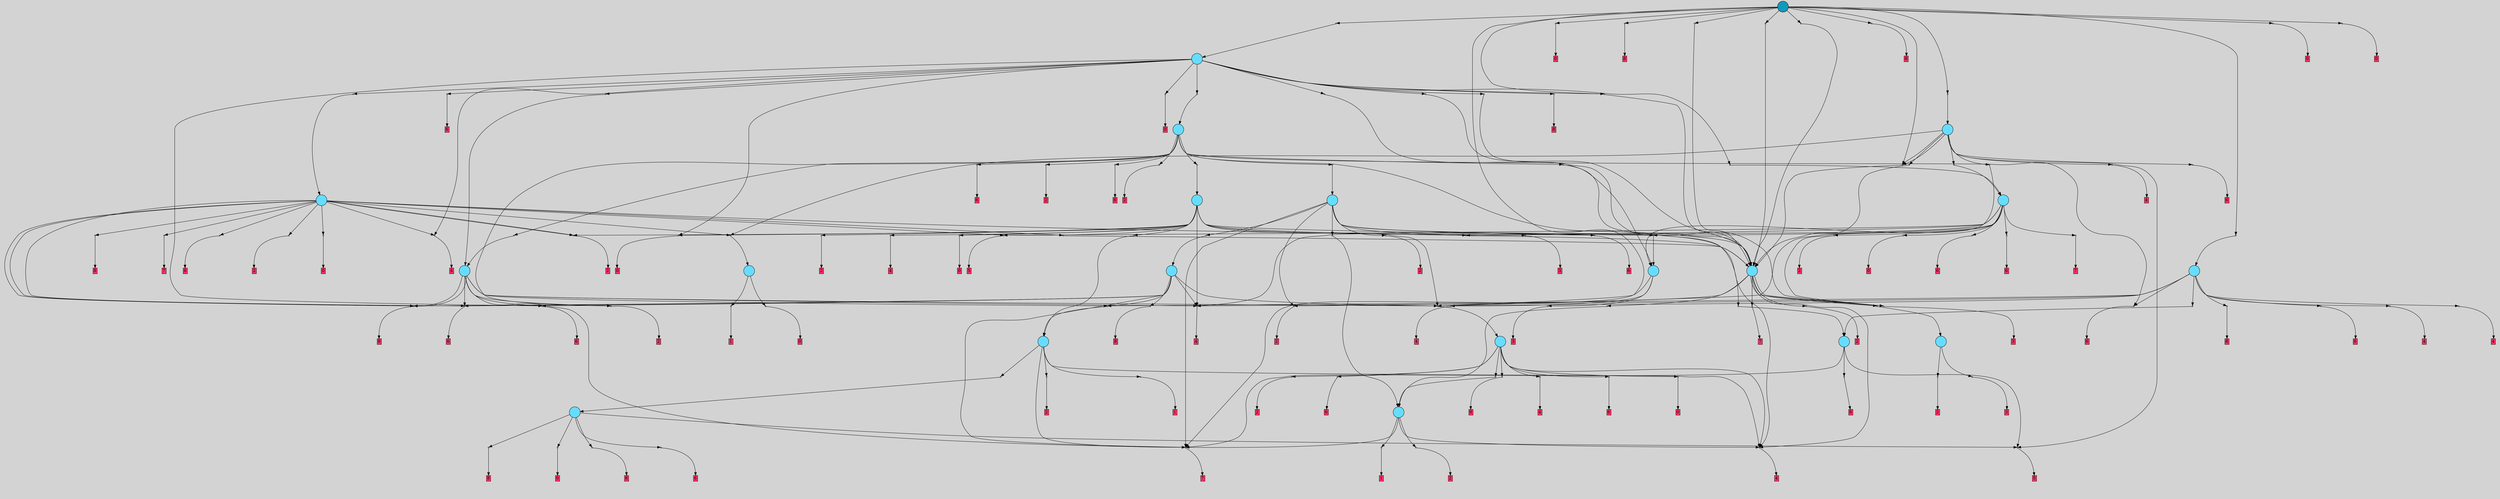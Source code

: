 // File exported with GEGELATI v1.3.1
// On the 2024-04-14 13:32:33
// With the File::TPGGraphDotExporter
digraph{
	graph[pad = "0.212, 0.055" bgcolor = lightgray]
	node[shape=circle style = filled label = ""]
		T0 [fillcolor="#66ddff"]
		T2 [fillcolor="#66ddff"]
		T3 [fillcolor="#66ddff"]
		T7 [fillcolor="#66ddff"]
		T42 [fillcolor="#66ddff"]
		T123 [fillcolor="#66ddff"]
		T159 [fillcolor="#66ddff"]
		T251 [fillcolor="#66ddff"]
		T279 [fillcolor="#66ddff"]
		T286 [fillcolor="#66ddff"]
		T303 [fillcolor="#66ddff"]
		T328 [fillcolor="#66ddff"]
		T338 [fillcolor="#66ddff"]
		T443 [fillcolor="#66ddff"]
		T490 [fillcolor="#66ddff"]
		T547 [fillcolor="#66ddff"]
		T612 [fillcolor="#66ddff"]
		T661 [fillcolor="#66ddff"]
		T756 [fillcolor="#66ddff"]
		T922 [fillcolor="#1199bb"]
		P27395 [fillcolor="#cccccc" shape=point] //
		I27395 [shape=box style=invis label="5|1&3|4#0|1#0|6#1|6&#92;n4|0&4|0#3|3#4|3#4|1&#92;n2|0&3|1#2|7#0|6#0|6&#92;n0|0&0|6#3|5#1|6#0|1&#92;n1|5&1|1#3|5#3|0#4|6&#92;n1|3&3|0#0|4#3|3#4|7&#92;n6|0&1|4#2|4#0|1#2|0&#92;n3|3&3|4#4|1#1|0#2|1&#92;n0|7&4|4#3|6#3|3#2|3&#92;n"]
		P27395 -> I27395[style=invis]
		A16790 [fillcolor="#ff3366" shape=box margin=0.03 width=0 height=0 label="0"]
		T0 -> P27395 -> A16790
		P27396 [fillcolor="#cccccc" shape=point] //
		I27396 [shape=box style=invis label="1|5&0|0#3|7#4|0#1|7&#92;n2|4&3|6#4|0#1|5#2|0&#92;n0|0&3|0#4|0#3|5#4|7&#92;n"]
		P27396 -> I27396[style=invis]
		A16791 [fillcolor="#ff3366" shape=box margin=0.03 width=0 height=0 label="1"]
		T0 -> P27396 -> A16791
		P27397 [fillcolor="#cccccc" shape=point] //
		I27397 [shape=box style=invis label="1|0&2|2#3|3#2|4#0|5&#92;n4|6&1|5#3|6#4|7#2|5&#92;n"]
		P27397 -> I27397[style=invis]
		A16792 [fillcolor="#ff3366" shape=box margin=0.03 width=0 height=0 label="2"]
		T2 -> P27397 -> A16792
		P27398 [fillcolor="#cccccc" shape=point] //
		I27398 [shape=box style=invis label="2|0&1|4#4|6#2|6#0|7&#92;n7|4&0|5#2|3#3|4#0|0&#92;n6|2&0|5#4|0#2|5#0|3&#92;n"]
		P27398 -> I27398[style=invis]
		A16793 [fillcolor="#ff3366" shape=box margin=0.03 width=0 height=0 label="3"]
		T2 -> P27398 -> A16793
		P27399 [fillcolor="#cccccc" shape=point] //
		I27399 [shape=box style=invis label="1|5&3|3#1|4#3|1#2|4&#92;n3|4&4|2#2|5#4|7#0|2&#92;n6|7&3|3#1|3#0|6#1|7&#92;n0|0&4|5#2|7#1|1#2|1&#92;n4|2&1|6#3|1#4|6#4|1&#92;n2|6&1|3#4|0#1|6#1|4&#92;n5|6&4|3#0|2#1|2#3|4&#92;n7|2&3|2#2|1#0|7#4|5&#92;n4|1&4|3#0|7#1|1#2|4&#92;n0|4&3|6#0|7#0|4#0|5&#92;n"]
		P27399 -> I27399[style=invis]
		A16794 [fillcolor="#ff3366" shape=box margin=0.03 width=0 height=0 label="3"]
		T3 -> P27399 -> A16794
		P27400 [fillcolor="#cccccc" shape=point] //
		I27400 [shape=box style=invis label="2|6&0|2#4|4#1|4#4|4&#92;n7|6&4|0#1|7#3|2#2|0&#92;n2|2&1|4#4|4#0|4#2|3&#92;n4|0&4|5#4|3#4|3#2|2&#92;n"]
		P27400 -> I27400[style=invis]
		A16795 [fillcolor="#ff3366" shape=box margin=0.03 width=0 height=0 label="4"]
		T3 -> P27400 -> A16795
		P27401 [fillcolor="#cccccc" shape=point] //
		I27401 [shape=box style=invis label="3|5&2|3#1|0#3|7#2|6&#92;n"]
		P27401 -> I27401[style=invis]
		A16796 [fillcolor="#ff3366" shape=box margin=0.03 width=0 height=0 label="7"]
		T7 -> P27401 -> A16796
		P27402 [fillcolor="#cccccc" shape=point] //
		I27402 [shape=box style=invis label="5|7&0|3#1|6#0|2#3|0&#92;n"]
		P27402 -> I27402[style=invis]
		A16797 [fillcolor="#ff3366" shape=box margin=0.03 width=0 height=0 label="8"]
		T7 -> P27402 -> A16797
		T3 -> P27401
		P27403 [fillcolor="#cccccc" shape=point] //
		I27403 [shape=box style=invis label="0|2&0|5#3|2#3|4#1|7&#92;n2|7&2|2#1|2#2|4#2|7&#92;n2|2&0|0#4|3#3|3#4|6&#92;n2|3&1|4#1|4#2|0#2|0&#92;n5|4&3|7#1|4#3|3#4|1&#92;n7|5&4|2#2|6#3|6#2|2&#92;n"]
		P27403 -> I27403[style=invis]
		A16798 [fillcolor="#ff3366" shape=box margin=0.03 width=0 height=0 label="5"]
		T7 -> P27403 -> A16798
		P27404 [fillcolor="#cccccc" shape=point] //
		I27404 [shape=box style=invis label="3|5&0|5#0|4#1|2#1|6&#92;n2|4&3|5#4|2#3|2#3|6&#92;n7|1&4|2#1|1#4|3#4|4&#92;n0|7&2|5#3|7#4|3#3|6&#92;n1|7&2|4#0|7#1|2#3|3&#92;n6|4&0|3#0|6#2|7#1|6&#92;n"]
		P27404 -> I27404[style=invis]
		A16799 [fillcolor="#ff3366" shape=box margin=0.03 width=0 height=0 label="8"]
		T42 -> P27404 -> A16799
		P27405 [fillcolor="#cccccc" shape=point] //
		I27405 [shape=box style=invis label="3|2&3|4#2|2#3|4#4|7&#92;n2|2&2|6#4|7#0|3#2|7&#92;n1|6&1|1#2|1#4|7#1|4&#92;n7|5&0|3#0|4#3|4#0|2&#92;n0|3&4|0#3|3#1|6#2|0&#92;n2|5&2|0#2|7#3|1#0|7&#92;n5|0&2|3#0|2#3|7#1|3&#92;n7|5&1|2#0|0#2|3#0|0&#92;n"]
		P27405 -> I27405[style=invis]
		A16800 [fillcolor="#ff3366" shape=box margin=0.03 width=0 height=0 label="0"]
		T42 -> P27405 -> A16800
		P27406 [fillcolor="#cccccc" shape=point] //
		I27406 [shape=box style=invis label="5|4&1|6#2|3#0|1#1|1&#92;n0|7&2|5#3|7#4|3#3|6&#92;n1|7&2|4#2|7#1|2#3|3&#92;n3|5&0|5#0|2#1|2#1|6&#92;n3|0&3|5#1|4#0|3#0|4&#92;n7|1&4|2#1|1#4|3#4|4&#92;n"]
		P27406 -> I27406[style=invis]
		A16801 [fillcolor="#ff3366" shape=box margin=0.03 width=0 height=0 label="8"]
		T42 -> P27406 -> A16801
		T42 -> P27403
		P27407 [fillcolor="#cccccc" shape=point] //
		I27407 [shape=box style=invis label="3|3&4|4#1|5#0|7#1|2&#92;n6|7&4|5#1|1#0|5#0|5&#92;n7|2&2|3#4|2#4|6#3|6&#92;n5|7&0|6#0|0#4|6#1|6&#92;n0|2&4|4#0|0#4|4#4|7&#92;n6|7&0|1#0|7#2|1#4|0&#92;n"]
		P27407 -> I27407[style=invis]
		A16802 [fillcolor="#ff3366" shape=box margin=0.03 width=0 height=0 label="6"]
		T42 -> P27407 -> A16802
		P27408 [fillcolor="#cccccc" shape=point] //
		I27408 [shape=box style=invis label="0|0&3|0#0|0#3|5#4|7&#92;n2|0&3|4#2|5#0|0#4|7&#92;n7|3&2|7#1|4#4|2#0|2&#92;n"]
		P27408 -> I27408[style=invis]
		A16803 [fillcolor="#ff3366" shape=box margin=0.03 width=0 height=0 label="1"]
		T123 -> P27408 -> A16803
		P27409 [fillcolor="#cccccc" shape=point] //
		I27409 [shape=box style=invis label="3|4&1|4#2|2#3|4#4|7&#92;n7|5&0|4#0|0#3|4#0|2&#92;n1|6&1|1#2|1#4|7#1|4&#92;n5|0&2|1#2|3#0|0#2|7&#92;n7|5&1|0#0|0#2|3#0|0&#92;n2|5&2|0#2|7#3|1#3|7&#92;n0|3&4|0#3|3#1|6#2|0&#92;n4|5&4|2#2|1#0|1#0|0&#92;n2|2&3|6#4|7#0|3#2|7&#92;n"]
		P27409 -> I27409[style=invis]
		T123 -> P27409 -> T42
		P27410 [fillcolor="#cccccc" shape=point] //
		I27410 [shape=box style=invis label="1|2&4|2#0|1#1|5#2|0&#92;n2|0&2|4#3|3#0|4#3|3&#92;n"]
		P27410 -> I27410[style=invis]
		A16804 [fillcolor="#ff3366" shape=box margin=0.03 width=0 height=0 label="4"]
		T123 -> P27410 -> A16804
		T123 -> P27401
		P27411 [fillcolor="#cccccc" shape=point] //
		I27411 [shape=box style=invis label="5|6&0|4#3|6#0|2#2|5&#92;n1|7&0|0#0|5#1|5#0|7&#92;n1|6&2|4#1|7#0|4#3|3&#92;n2|7&1|5#1|7#1|2#1|7&#92;n4|5&3|3#0|2#4|3#1|0&#92;n1|2&1|3#1|6#0|2#2|1&#92;n0|0&1|5#2|2#2|2#2|6&#92;n4|1&2|4#4|6#3|4#4|3&#92;n"]
		P27411 -> I27411[style=invis]
		A16805 [fillcolor="#ff3366" shape=box margin=0.03 width=0 height=0 label="2"]
		T123 -> P27411 -> A16805
		P27412 [fillcolor="#cccccc" shape=point] //
		I27412 [shape=box style=invis label="0|0&3|0#0|0#3|5#4|7&#92;n2|0&3|4#2|7#0|0#4|7&#92;n7|3&2|7#1|4#4|2#0|2&#92;n3|1&2|2#1|4#0|4#3|2&#92;n"]
		P27412 -> I27412[style=invis]
		A16806 [fillcolor="#ff3366" shape=box margin=0.03 width=0 height=0 label="1"]
		T159 -> P27412 -> A16806
		T159 -> P27410
		P27413 [fillcolor="#cccccc" shape=point] //
		I27413 [shape=box style=invis label="5|6&0|4#3|6#0|2#2|5&#92;n1|6&2|4#1|7#0|4#3|3&#92;n1|7&0|0#0|5#1|5#0|7&#92;n1|5&2|3#3|5#1|3#4|2&#92;n0|0&1|5#2|2#2|0#2|6&#92;n4|5&3|3#0|2#4|3#1|0&#92;n1|2&1|3#1|6#0|2#2|1&#92;n2|7&1|5#1|7#1|2#1|7&#92;n"]
		P27413 -> I27413[style=invis]
		A16807 [fillcolor="#ff3366" shape=box margin=0.03 width=0 height=0 label="2"]
		T159 -> P27413 -> A16807
		T159 -> P27401
		P27414 [fillcolor="#cccccc" shape=point] //
		I27414 [shape=box style=invis label="3|2&3|4#2|2#3|4#4|7&#92;n2|2&2|6#0|7#0|3#2|7&#92;n6|4&2|1#2|1#2|4#4|6&#92;n1|6&1|1#2|1#4|7#1|4&#92;n7|5&0|3#0|4#3|4#0|2&#92;n0|3&4|0#3|3#1|6#2|0&#92;n2|5&2|0#2|7#3|1#0|7&#92;n5|0&2|3#0|2#3|7#1|3&#92;n7|5&1|2#0|0#2|3#0|0&#92;n"]
		P27414 -> I27414[style=invis]
		A16808 [fillcolor="#ff3366" shape=box margin=0.03 width=0 height=0 label="0"]
		T251 -> P27414 -> A16808
		P27415 [fillcolor="#cccccc" shape=point] //
		I27415 [shape=box style=invis label="6|0&2|2#1|1#2|2#2|2&#92;n0|7&3|1#1|5#1|0#2|3&#92;n0|2&0|0#4|3#3|3#4|6&#92;n5|4&3|7#3|4#3|2#4|1&#92;n7|5&4|2#2|5#3|6#3|6&#92;n0|2&0|5#3|2#3|1#1|7&#92;n4|3&4|4#3|1#1|7#4|5&#92;n2|3&1|4#1|4#2|0#2|0&#92;n7|2&1|4#1|7#4|7#2|5&#92;n7|7&1|6#4|1#0|3#4|5&#92;n"]
		P27415 -> I27415[style=invis]
		T251 -> P27415 -> T159
		P27416 [fillcolor="#cccccc" shape=point] //
		I27416 [shape=box style=invis label="2|7&1|5#1|7#1|2#1|7&#92;n0|0&1|6#2|2#0|2#2|6&#92;n6|1&4|0#2|4#2|2#4|6&#92;n1|7&0|0#0|5#1|5#0|7&#92;n4|1&2|4#4|6#3|4#4|3&#92;n1|2&1|3#1|6#0|2#2|1&#92;n5|6&0|4#3|6#0|4#2|5&#92;n4|5&3|7#0|2#4|3#1|0&#92;n"]
		P27416 -> I27416[style=invis]
		A16809 [fillcolor="#ff3366" shape=box margin=0.03 width=0 height=0 label="2"]
		T251 -> P27416 -> A16809
		T251 -> P27410
		P27417 [fillcolor="#cccccc" shape=point] //
		I27417 [shape=box style=invis label="5|0&4|3#2|6#0|2#4|6&#92;n6|7&4|1#1|1#0|5#0|5&#92;n1|3&4|4#1|5#0|7#1|2&#92;n6|7&0|1#0|7#2|1#4|0&#92;n5|7&0|6#4|0#4|6#1|6&#92;n5|7&3|3#3|7#0|1#4|0&#92;n0|7&2|4#3|0#0|1#2|5&#92;n"]
		P27417 -> I27417[style=invis]
		A16810 [fillcolor="#ff3366" shape=box margin=0.03 width=0 height=0 label="6"]
		T251 -> P27417 -> A16810
		P27418 [fillcolor="#cccccc" shape=point] //
		I27418 [shape=box style=invis label="0|4&3|2#3|6#4|6#0|7&#92;n7|5&3|6#4|3#2|5#2|7&#92;n4|6&3|5#2|7#2|1#2|3&#92;n2|5&3|7#1|7#1|4#2|6&#92;n6|0&3|2#4|5#1|4#3|0&#92;n"]
		P27418 -> I27418[style=invis]
		A16811 [fillcolor="#ff3366" shape=box margin=0.03 width=0 height=0 label="8"]
		T251 -> P27418 -> A16811
		P27419 [fillcolor="#cccccc" shape=point] //
		I27419 [shape=box style=invis label="2|0&3|5#4|5#0|0#4|3&#92;n6|6&4|2#2|2#3|2#4|0&#92;n2|2&4|2#3|1#1|5#0|7&#92;n1|1&3|7#4|2#2|2#2|4&#92;n0|1&4|0#3|1#1|7#4|0&#92;n4|4&2|0#2|2#3|2#1|0&#92;n"]
		P27419 -> I27419[style=invis]
		A16812 [fillcolor="#ff3366" shape=box margin=0.03 width=0 height=0 label="4"]
		T251 -> P27419 -> A16812
		P27420 [fillcolor="#cccccc" shape=point] //
		I27420 [shape=box style=invis label="0|0&4|6#0|5#1|7#3|5&#92;n0|2&4|4#0|0#4|4#4|7&#92;n2|6&2|7#3|6#2|5#1|3&#92;n7|2&2|3#4|2#4|6#3|6&#92;n6|7&0|1#0|7#2|1#4|0&#92;n3|3&4|4#1|5#0|3#1|2&#92;n"]
		P27420 -> I27420[style=invis]
		A16813 [fillcolor="#ff3366" shape=box margin=0.03 width=0 height=0 label="6"]
		T251 -> P27420 -> A16813
		T279 -> P27410
		P27421 [fillcolor="#cccccc" shape=point] //
		I27421 [shape=box style=invis label="3|0&4|6#4|5#2|7#3|3&#92;n3|4&2|5#4|3#2|5#0|0&#92;n"]
		P27421 -> I27421[style=invis]
		A16814 [fillcolor="#ff3366" shape=box margin=0.03 width=0 height=0 label="7"]
		T279 -> P27421 -> A16814
		P27422 [fillcolor="#cccccc" shape=point] //
		I27422 [shape=box style=invis label="5|6&0|4#3|6#0|2#2|5&#92;n1|6&2|4#1|7#0|4#3|3&#92;n1|7&0|0#0|5#1|5#0|7&#92;n1|5&2|1#3|5#1|3#4|2&#92;n2|7&1|5#1|7#1|2#1|7&#92;n4|5&3|3#0|2#4|3#1|0&#92;n1|2&1|3#1|6#0|2#2|1&#92;n0|0&1|5#2|2#2|0#2|6&#92;n4|1&2|4#4|6#3|4#4|3&#92;n"]
		P27422 -> I27422[style=invis]
		A16815 [fillcolor="#ff3366" shape=box margin=0.03 width=0 height=0 label="2"]
		T279 -> P27422 -> A16815
		P27423 [fillcolor="#cccccc" shape=point] //
		I27423 [shape=box style=invis label="6|0&2|2#1|1#2|2#2|2&#92;n0|7&3|1#1|5#1|0#2|3&#92;n0|2&0|0#4|3#3|3#4|6&#92;n5|4&3|7#3|4#3|2#4|1&#92;n7|5&4|2#2|5#3|6#3|6&#92;n0|2&0|5#3|2#3|1#1|7&#92;n2|3&1|4#1|4#2|0#2|0&#92;n4|3&4|4#3|1#1|7#4|5&#92;n7|2&1|4#1|7#4|7#2|5&#92;n7|7&1|6#4|1#4|3#4|5&#92;n"]
		P27423 -> I27423[style=invis]
		T279 -> P27423 -> T159
		P27424 [fillcolor="#cccccc" shape=point] //
		I27424 [shape=box style=invis label="0|0&4|5#2|7#1|1#2|1&#92;n3|4&4|2#2|5#4|7#0|2&#92;n6|7&3|3#1|3#0|6#1|7&#92;n1|5&3|3#1|4#3|1#2|4&#92;n4|2&1|6#3|1#4|6#4|1&#92;n2|6&1|3#4|0#1|6#1|4&#92;n5|6&4|3#0|2#1|2#3|4&#92;n7|2&3|2#2|1#0|7#4|5&#92;n4|1&4|3#1|7#1|1#2|4&#92;n0|4&3|6#0|7#0|4#0|5&#92;n"]
		P27424 -> I27424[style=invis]
		A16816 [fillcolor="#ff3366" shape=box margin=0.03 width=0 height=0 label="3"]
		T279 -> P27424 -> A16816
		P27425 [fillcolor="#cccccc" shape=point] //
		I27425 [shape=box style=invis label="1|4&3|6#1|2#1|3#2|2&#92;n2|5&4|7#4|1#4|4#3|6&#92;n1|2&1|3#1|6#0|2#3|4&#92;n2|7&1|5#2|7#1|2#1|7&#92;n6|4&3|0#2|6#2|2#4|6&#92;n6|0&1|2#4|0#3|6#0|2&#92;n4|1&2|4#3|6#3|4#4|3&#92;n5|6&0|4#3|6#0|2#2|5&#92;n4|5&3|7#0|2#4|3#1|0&#92;n"]
		P27425 -> I27425[style=invis]
		A16817 [fillcolor="#ff3366" shape=box margin=0.03 width=0 height=0 label="2"]
		T279 -> P27425 -> A16817
		T279 -> P27424
		P27426 [fillcolor="#cccccc" shape=point] //
		I27426 [shape=box style=invis label="1|5&2|6#3|2#2|2#4|5&#92;n0|4&0|2#0|7#2|1#0|3&#92;n1|0&0|0#4|2#2|0#4|1&#92;n0|6&0|7#0|3#2|3#0|6&#92;n"]
		P27426 -> I27426[style=invis]
		T279 -> P27426 -> T2
		P27427 [fillcolor="#cccccc" shape=point] //
		I27427 [shape=box style=invis label="1|1&3|6#3|0#4|1#2|6&#92;n7|2&0|1#1|6#4|6#0|0&#92;n4|0&3|2#4|6#4|2#0|7&#92;n7|3&2|3#4|5#4|2#2|6&#92;n6|7&1|5#1|4#3|4#0|3&#92;n2|1&0|1#0|0#2|4#4|0&#92;n2|6&2|4#4|0#1|3#0|1&#92;n"]
		P27427 -> I27427[style=invis]
		A16818 [fillcolor="#ff3366" shape=box margin=0.03 width=0 height=0 label="6"]
		T286 -> P27427 -> A16818
		P27428 [fillcolor="#cccccc" shape=point] //
		I27428 [shape=box style=invis label="3|0&3|5#4|1#4|0#0|2&#92;n0|2&0|1#4|4#1|6#2|0&#92;n"]
		P27428 -> I27428[style=invis]
		A16819 [fillcolor="#ff3366" shape=box margin=0.03 width=0 height=0 label="8"]
		T286 -> P27428 -> A16819
		T286 -> P27401
		P27429 [fillcolor="#cccccc" shape=point] //
		I27429 [shape=box style=invis label="7|6&2|0#1|7#3|2#2|0&#92;n2|1&1|5#2|1#1|1#0|4&#92;n0|0&3|6#0|0#3|6#3|1&#92;n7|7&1|1#1|3#1|5#3|0&#92;n6|2&3|1#4|4#4|1#3|4&#92;n2|2&3|0#1|6#0|0#2|0&#92;n7|7&0|4#1|4#0|2#4|2&#92;n"]
		P27429 -> I27429[style=invis]
		A16820 [fillcolor="#ff3366" shape=box margin=0.03 width=0 height=0 label="4"]
		T286 -> P27429 -> A16820
		P27430 [fillcolor="#cccccc" shape=point] //
		I27430 [shape=box style=invis label="5|6&0|1#3|4#0|2#0|7&#92;n2|4&2|2#3|6#4|3#0|1&#92;n7|3&3|7#0|3#1|7#4|0&#92;n5|1&3|7#1|7#1|2#2|6&#92;n2|0&4|6#4|3#1|5#4|7&#92;n5|5&2|4#4|1#1|2#2|1&#92;n2|5&3|0#0|3#2|4#0|6&#92;n1|0&2|5#4|6#3|0#2|5&#92;n1|2&3|7#0|7#1|7#4|2&#92;n"]
		P27430 -> I27430[style=invis]
		T286 -> P27430 -> T123
		P27431 [fillcolor="#cccccc" shape=point] //
		I27431 [shape=box style=invis label="5|5&2|4#4|1#1|2#2|1&#92;n6|1&3|2#4|0#3|7#2|0&#92;n2|4&2|2#3|6#4|6#0|1&#92;n7|3&3|7#0|3#1|7#4|0&#92;n1|0&2|5#4|6#3|0#2|5&#92;n2|5&3|0#0|3#2|4#0|6&#92;n5|1&3|7#1|7#1|2#2|6&#92;n5|7&0|1#3|4#0|2#0|7&#92;n2|0&4|6#2|3#1|5#4|7&#92;n1|2&3|7#4|7#1|7#4|2&#92;n"]
		P27431 -> I27431[style=invis]
		T286 -> P27431 -> T251
		P27432 [fillcolor="#cccccc" shape=point] //
		I27432 [shape=box style=invis label="0|6&1|3#2|7#3|2#4|3&#92;n4|4&1|2#2|7#3|1#3|2&#92;n0|0&3|4#4|7#0|1#2|3&#92;n"]
		P27432 -> I27432[style=invis]
		A16821 [fillcolor="#ff3366" shape=box margin=0.03 width=0 height=0 label="8"]
		T286 -> P27432 -> A16821
		P27433 [fillcolor="#cccccc" shape=point] //
		I27433 [shape=box style=invis label="1|3&3|2#4|0#2|7#2|3&#92;n2|1&4|3#2|1#4|1#0|1&#92;n7|7&4|5#1|1#4|5#0|5&#92;n7|2&2|6#4|2#4|6#3|6&#92;n3|0&0|7#3|6#2|3#3|4&#92;n"]
		P27433 -> I27433[style=invis]
		A16822 [fillcolor="#ff3366" shape=box margin=0.03 width=0 height=0 label="6"]
		T286 -> P27433 -> A16822
		T303 -> P27427
		T303 -> P27428
		T303 -> P27401
		T303 -> P27429
		T303 -> P27430
		T303 -> P27431
		T303 -> P27433
		P27434 [fillcolor="#cccccc" shape=point] //
		I27434 [shape=box style=invis label="1|5&2|1#3|2#1|0#4|2&#92;n5|2&2|6#2|6#2|4#1|4&#92;n2|7&2|2#3|1#3|4#3|0&#92;n0|4&4|3#4|3#0|5#0|1&#92;n4|5&3|3#0|2#1|3#1|0&#92;n0|0&1|5#2|2#0|0#2|6&#92;n1|5&3|5#2|0#1|1#4|3&#92;n4|0&0|2#0|6#1|0#2|6&#92;n7|7&0|0#2|5#1|7#0|7&#92;n5|6&4|0#1|6#0|2#3|5&#92;n"]
		P27434 -> I27434[style=invis]
		A16823 [fillcolor="#ff3366" shape=box margin=0.03 width=0 height=0 label="2"]
		T303 -> P27434 -> A16823
		T303 -> P27428
		T328 -> P27410
		P27435 [fillcolor="#cccccc" shape=point] //
		I27435 [shape=box style=invis label="0|0&1|5#3|2#2|0#2|6&#92;n6|6&1|3#2|0#3|0#3|4&#92;n3|1&2|4#4|4#3|4#4|3&#92;n1|5&2|1#4|5#1|3#4|2&#92;n5|6&0|4#3|6#0|2#2|5&#92;n1|6&2|4#1|7#4|2#3|3&#92;n2|1&1|5#1|7#2|2#1|7&#92;n0|6&0|7#2|0#1|6#3|6&#92;n"]
		P27435 -> I27435[style=invis]
		A16824 [fillcolor="#ff3366" shape=box margin=0.03 width=0 height=0 label="2"]
		T328 -> P27435 -> A16824
		P27436 [fillcolor="#cccccc" shape=point] //
		I27436 [shape=box style=invis label="3|7&4|4#2|2#0|7#1|2&#92;n7|0&0|7#1|2#3|4#1|7&#92;n5|4&3|6#1|3#0|4#0|5&#92;n6|7&0|3#1|6#0|1#1|0&#92;n7|2&3|2#2|3#0|7#4|5&#92;n5|3&4|5#4|5#0|3#3|0&#92;n0|0&4|5#2|7#0|1#2|1&#92;n0|0&3|6#1|2#2|7#0|7&#92;n"]
		P27436 -> I27436[style=invis]
		A16825 [fillcolor="#ff3366" shape=box margin=0.03 width=0 height=0 label="3"]
		T328 -> P27436 -> A16825
		T328 -> P27425
		P27437 [fillcolor="#cccccc" shape=point] //
		I27437 [shape=box style=invis label="6|7&4|5#1|1#0|5#0|5&#92;n0|5&3|1#4|2#0|6#4|6&#92;n5|4&4|4#2|1#2|3#4|4&#92;n6|1&2|5#0|5#3|2#0|3&#92;n6|3&3|5#3|6#4|3#2|0&#92;n1|6&2|1#1|3#1|3#0|6&#92;n6|0&3|3#4|1#0|7#1|1&#92;n"]
		P27437 -> I27437[style=invis]
		A16826 [fillcolor="#ff3366" shape=box margin=0.03 width=0 height=0 label="6"]
		T328 -> P27437 -> A16826
		P27438 [fillcolor="#cccccc" shape=point] //
		I27438 [shape=box style=invis label="7|3&4|7#2|1#2|5#0|4&#92;n5|3&1|6#3|2#3|1#3|4&#92;n0|4&4|5#0|3#0|0#4|0&#92;n5|3&1|1#3|5#2|0#1|4&#92;n0|7&3|1#1|5#3|0#2|0&#92;n4|0&2|2#4|3#3|4#2|4&#92;n"]
		P27438 -> I27438[style=invis]
		T328 -> P27438 -> T159
		T328 -> P27401
		P27439 [fillcolor="#cccccc" shape=point] //
		I27439 [shape=box style=invis label="7|5&2|6#3|3#0|7#4|4&#92;n1|1&1|5#4|1#4|3#1|0&#92;n4|3&3|0#3|2#4|4#0|5&#92;n2|2&1|4#2|5#3|5#1|2&#92;n2|6&1|4#4|2#2|5#0|6&#92;n7|6&4|7#2|0#4|3#0|7&#92;n4|6&2|0#0|5#0|5#1|1&#92;n1|3&4|3#0|2#3|7#2|1&#92;n6|7&4|5#1|4#0|5#0|5&#92;n6|0&4|3#4|5#0|3#0|0&#92;n"]
		P27439 -> I27439[style=invis]
		T328 -> P27439 -> T286
		P27440 [fillcolor="#cccccc" shape=point] //
		I27440 [shape=box style=invis label="1|1&3|6#3|0#4|1#2|6&#92;n7|2&0|1#1|6#4|1#0|0&#92;n2|6&2|4#4|0#1|3#0|1&#92;n7|3&2|3#4|5#4|2#2|6&#92;n6|7&1|5#1|4#3|4#0|3&#92;n0|2&2|6#1|7#0|3#0|2&#92;n2|1&0|1#0|0#2|4#4|0&#92;n4|0&3|2#4|6#4|2#0|7&#92;n"]
		P27440 -> I27440[style=invis]
		A16827 [fillcolor="#ff3366" shape=box margin=0.03 width=0 height=0 label="6"]
		T338 -> P27440 -> A16827
		T338 -> P27429
		T338 -> P27430
		P27441 [fillcolor="#cccccc" shape=point] //
		I27441 [shape=box style=invis label="6|1&3|1#1|3#2|6#0|6&#92;n2|1&4|3#2|1#4|1#0|1&#92;n7|7&4|5#1|1#4|5#1|5&#92;n7|2&2|6#4|2#4|6#3|6&#92;n3|0&0|7#3|6#2|3#3|4&#92;n1|3&3|2#4|0#2|7#2|3&#92;n"]
		P27441 -> I27441[style=invis]
		A16828 [fillcolor="#ff3366" shape=box margin=0.03 width=0 height=0 label="6"]
		T338 -> P27441 -> A16828
		P27442 [fillcolor="#cccccc" shape=point] //
		I27442 [shape=box style=invis label="7|6&2|0#1|7#3|2#2|0&#92;n7|7&1|1#1|3#1|5#3|0&#92;n0|0&3|3#0|0#3|6#3|1&#92;n2|1&1|5#2|1#1|1#0|4&#92;n7|5&0|4#1|4#0|2#4|2&#92;n6|2&3|1#4|4#4|1#3|4&#92;n5|4&4|5#3|6#4|0#0|3&#92;n"]
		P27442 -> I27442[style=invis]
		A16829 [fillcolor="#ff3366" shape=box margin=0.03 width=0 height=0 label="4"]
		T338 -> P27442 -> A16829
		P27443 [fillcolor="#cccccc" shape=point] //
		I27443 [shape=box style=invis label="7|7&1|1#1|3#1|5#3|0&#92;n0|0&3|3#0|0#3|6#3|1&#92;n2|1&1|5#2|1#1|1#0|4&#92;n2|4&2|1#3|7#4|1#4|4&#92;n6|2&3|1#4|4#4|1#3|4&#92;n7|7&0|4#1|4#0|2#4|2&#92;n"]
		P27443 -> I27443[style=invis]
		A16830 [fillcolor="#ff3366" shape=box margin=0.03 width=0 height=0 label="4"]
		T338 -> P27443 -> A16830
		T338 -> P27431
		P27444 [fillcolor="#cccccc" shape=point] //
		I27444 [shape=box style=invis label="4|4&1|2#2|7#3|1#3|2&#92;n0|6&1|3#0|7#3|2#4|3&#92;n0|0&3|4#4|7#0|1#2|3&#92;n"]
		P27444 -> I27444[style=invis]
		A16831 [fillcolor="#ff3366" shape=box margin=0.03 width=0 height=0 label="8"]
		T338 -> P27444 -> A16831
		P27445 [fillcolor="#cccccc" shape=point] //
		I27445 [shape=box style=invis label="1|5&2|6#3|2#2|2#4|5&#92;n1|0&0|0#4|2#2|0#4|1&#92;n0|4&0|2#0|7#2|1#0|3&#92;n0|6&0|7#0|3#2|7#0|6&#92;n"]
		P27445 -> I27445[style=invis]
		T338 -> P27445 -> T7
		T443 -> P27429
		P27446 [fillcolor="#cccccc" shape=point] //
		I27446 [shape=box style=invis label="2|0&4|6#2|3#3|5#4|7&#92;n2|5&3|0#0|1#2|4#0|6&#92;n4|4&0|0#1|6#4|3#3|6&#92;n6|5&1|5#3|5#0|7#2|5&#92;n1|0&2|5#4|6#3|5#4|5&#92;n5|3&0|1#1|4#1|2#0|7&#92;n7|3&3|7#0|3#1|7#4|2&#92;n5|5&2|4#4|1#1|2#2|1&#92;n2|1&2|4#2|3#2|3#4|5&#92;n2|1&2|2#3|6#4|6#0|0&#92;n"]
		P27446 -> I27446[style=invis]
		T443 -> P27446 -> T279
		P27447 [fillcolor="#cccccc" shape=point] //
		I27447 [shape=box style=invis label="2|7&1|6#3|1#4|2#0|0&#92;n0|3&0|5#2|1#0|1#1|2&#92;n0|3&0|5#2|4#0|1#3|3&#92;n3|5&3|4#2|0#2|0#4|1&#92;n4|0&3|1#1|5#3|7#4|1&#92;n0|7&1|5#4|5#3|1#1|3&#92;n"]
		P27447 -> I27447[style=invis]
		A16832 [fillcolor="#ff3366" shape=box margin=0.03 width=0 height=0 label="2"]
		T443 -> P27447 -> A16832
		P27448 [fillcolor="#cccccc" shape=point] //
		I27448 [shape=box style=invis label="0|1&0|1#2|5#4|1#0|5&#92;n7|0&2|6#3|6#4|7#2|2&#92;n5|3&0|2#3|7#0|7#1|5&#92;n4|5&0|1#0|4#3|3#0|2&#92;n"]
		P27448 -> I27448[style=invis]
		A16833 [fillcolor="#ff3366" shape=box margin=0.03 width=0 height=0 label="0"]
		T443 -> P27448 -> A16833
		P27449 [fillcolor="#cccccc" shape=point] //
		I27449 [shape=box style=invis label="4|0&2|6#1|0#0|5#3|4&#92;n1|1&3|4#3|4#0|7#3|0&#92;n2|2&2|6#3|2#3|2#3|1&#92;n1|2&3|7#0|3#1|5#0|0&#92;n0|7&0|4#1|4#1|7#3|3&#92;n0|2&2|7#0|7#1|0#4|1&#92;n3|3&4|2#4|2#4|6#1|5&#92;n1|4&0|4#0|7#0|7#3|5&#92;n5|6&4|4#3|4#4|3#0|5&#92;n"]
		P27449 -> I27449[style=invis]
		A16834 [fillcolor="#ff3366" shape=box margin=0.03 width=0 height=0 label="4"]
		T443 -> P27449 -> A16834
		T443 -> P27424
		P27450 [fillcolor="#cccccc" shape=point] //
		I27450 [shape=box style=invis label="0|0&1|5#2|2#2|0#2|6&#92;n1|5&2|1#3|5#1|3#4|2&#92;n1|7&0|0#0|5#1|5#0|7&#92;n5|0&1|5#4|3#4|7#4|5&#92;n1|6&2|4#1|7#0|4#3|3&#92;n2|7&1|5#4|7#1|2#1|7&#92;n4|5&3|3#0|2#4|3#1|0&#92;n1|2&1|3#1|6#0|2#2|1&#92;n5|6&2|4#3|6#0|2#2|5&#92;n"]
		P27450 -> I27450[style=invis]
		T443 -> P27450 -> T3
		T443 -> P27431
		P27451 [fillcolor="#cccccc" shape=point] //
		I27451 [shape=box style=invis label="0|6&0|4#1|5#1|1#1|3&#92;n6|5&1|4#2|0#4|3#4|2&#92;n2|7&2|5#3|2#1|4#2|7&#92;n0|5&2|1#2|5#2|2#3|2&#92;n0|0&0|7#3|1#1|4#1|5&#92;n"]
		P27451 -> I27451[style=invis]
		A16835 [fillcolor="#ff3366" shape=box margin=0.03 width=0 height=0 label="5"]
		T443 -> P27451 -> A16835
		P27452 [fillcolor="#cccccc" shape=point] //
		I27452 [shape=box style=invis label="5|3&1|1#4|5#3|3#3|0&#92;n1|6&0|6#3|2#2|6#0|7&#92;n4|0&4|2#1|4#1|1#2|3&#92;n6|3&1|6#2|4#4|1#1|7&#92;n2|4&1|3#2|0#4|3#1|5&#92;n0|5&0|3#3|7#2|1#3|6&#92;n4|5&0|0#3|5#0|2#1|3&#92;n5|7&3|3#1|2#3|4#3|3&#92;n0|3&4|5#1|7#3|0#2|0&#92;n"]
		P27452 -> I27452[style=invis]
		A16836 [fillcolor="#ff3366" shape=box margin=0.03 width=0 height=0 label="0"]
		T443 -> P27452 -> A16836
		P27453 [fillcolor="#cccccc" shape=point] //
		I27453 [shape=box style=invis label="5|5&3|5#2|0#1|1#4|3&#92;n5|2&2|6#2|6#2|4#1|4&#92;n2|7&2|2#3|1#3|4#3|0&#92;n0|4&4|3#4|3#0|5#0|1&#92;n1|5&2|1#3|2#1|0#2|2&#92;n0|0&1|5#2|2#0|0#2|6&#92;n0|7&0|3#3|3#3|7#2|2&#92;n4|0&0|2#0|6#1|0#2|6&#92;n5|6&4|0#1|6#0|2#3|5&#92;n"]
		P27453 -> I27453[style=invis]
		A16837 [fillcolor="#ff3366" shape=box margin=0.03 width=0 height=0 label="2"]
		T443 -> P27453 -> A16837
		P27454 [fillcolor="#cccccc" shape=point] //
		I27454 [shape=box style=invis label="1|2&3|7#4|7#1|7#4|2&#92;n4|6&3|7#4|2#4|7#0|7&#92;n0|4&3|6#1|2#1|0#0|6&#92;n7|3&3|7#0|3#1|7#4|0&#92;n2|5&3|0#0|3#2|4#0|6&#92;n7|6&2|0#3|7#3|2#0|5&#92;n2|4&2|2#3|6#4|3#0|1&#92;n2|0&4|6#3|3#1|5#4|0&#92;n5|1&3|7#1|7#1|2#2|6&#92;n5|6&0|1#3|4#0|2#0|7&#92;n"]
		P27454 -> I27454[style=invis]
		T443 -> P27454 -> T123
		T490 -> P27429
		T490 -> P27446
		P27455 [fillcolor="#cccccc" shape=point] //
		I27455 [shape=box style=invis label="4|0&3|6#1|5#3|7#4|1&#92;n0|3&0|5#2|4#0|1#3|3&#92;n2|7&1|6#3|1#4|2#0|0&#92;n3|5&3|4#3|0#2|6#4|1&#92;n2|2&4|5#1|6#3|7#4|5&#92;n0|7&1|5#4|5#3|1#1|3&#92;n"]
		P27455 -> I27455[style=invis]
		A16838 [fillcolor="#ff3366" shape=box margin=0.03 width=0 height=0 label="2"]
		T490 -> P27455 -> A16838
		T490 -> P27424
		T490 -> P27450
		T490 -> P27431
		T490 -> P27451
		P27456 [fillcolor="#cccccc" shape=point] //
		I27456 [shape=box style=invis label="5|3&1|1#4|5#3|3#3|0&#92;n0|5&0|3#3|7#2|1#3|6&#92;n6|3&1|6#2|4#4|1#1|7&#92;n0|0&1|6#4|1#0|6#4|4&#92;n2|4&1|3#2|0#4|3#1|5&#92;n4|0&4|2#2|4#1|1#2|3&#92;n4|5&0|0#3|5#0|2#1|3&#92;n5|7&3|3#1|2#3|4#3|3&#92;n0|3&4|5#1|7#3|0#2|0&#92;n"]
		P27456 -> I27456[style=invis]
		A16839 [fillcolor="#ff3366" shape=box margin=0.03 width=0 height=0 label="0"]
		T490 -> P27456 -> A16839
		P27457 [fillcolor="#cccccc" shape=point] //
		I27457 [shape=box style=invis label="2|1&4|3#2|1#4|1#0|1&#92;n3|7&1|7#1|7#0|6#1|2&#92;n4|0&4|5#2|3#1|7#2|0&#92;n6|3&0|0#4|7#4|2#2|5&#92;n2|5&4|4#1|7#4|4#3|6&#92;n"]
		P27457 -> I27457[style=invis]
		A16840 [fillcolor="#ff3366" shape=box margin=0.03 width=0 height=0 label="6"]
		T490 -> P27457 -> A16840
		P27458 [fillcolor="#cccccc" shape=point] //
		I27458 [shape=box style=invis label="2|6&2|4#4|0#1|3#0|1&#92;n1|1&3|6#3|0#4|1#2|6&#92;n2|2&1|3#4|2#2|3#3|6&#92;n7|0&1|7#3|7#2|6#1|6&#92;n4|0&3|2#2|1#4|2#0|7&#92;n3|6&0|7#0|7#4|5#4|5&#92;n7|1&0|1#0|0#2|4#4|0&#92;n"]
		P27458 -> I27458[style=invis]
		A16841 [fillcolor="#ff3366" shape=box margin=0.03 width=0 height=0 label="6"]
		T490 -> P27458 -> A16841
		P27459 [fillcolor="#cccccc" shape=point] //
		I27459 [shape=box style=invis label="1|0&2|7#0|6#2|3#2|2&#92;n6|2&2|3#3|2#0|2#3|0&#92;n3|5&2|3#1|0#2|7#2|6&#92;n"]
		P27459 -> I27459[style=invis]
		A16842 [fillcolor="#ff3366" shape=box margin=0.03 width=0 height=0 label="7"]
		T490 -> P27459 -> A16842
		P27460 [fillcolor="#cccccc" shape=point] //
		I27460 [shape=box style=invis label="2|0&4|6#2|3#3|5#4|7&#92;n3|3&3|7#0|3#1|7#4|2&#92;n4|4&0|0#1|6#4|3#3|6&#92;n6|5&1|5#3|5#0|7#2|5&#92;n5|3&0|1#1|4#1|2#0|7&#92;n2|5&0|3#2|4#1|7#2|1&#92;n2|5&3|0#0|1#2|4#0|6&#92;n5|5&2|4#4|1#1|2#2|1&#92;n2|1&2|4#2|3#2|3#4|5&#92;n2|1&2|2#3|6#4|6#0|0&#92;n"]
		P27460 -> I27460[style=invis]
		T547 -> P27460 -> T279
		P27461 [fillcolor="#cccccc" shape=point] //
		I27461 [shape=box style=invis label="5|7&0|3#1|6#0|2#1|0&#92;n3|0&1|3#2|4#2|5#2|2&#92;n"]
		P27461 -> I27461[style=invis]
		T547 -> P27461 -> T303
		P27462 [fillcolor="#cccccc" shape=point] //
		I27462 [shape=box style=invis label="5|6&0|4#3|6#0|0#2|5&#92;n0|0&1|5#2|2#2|0#2|6&#92;n4|1&1|4#4|6#3|4#3|3&#92;n4|5&0|3#0|2#2|3#1|0&#92;n1|5&2|1#3|5#1|3#4|2&#92;n7|0&0|1#3|7#3|1#4|4&#92;n1|7&0|2#0|7#1|3#3|6&#92;n"]
		P27462 -> I27462[style=invis]
		A16843 [fillcolor="#ff3366" shape=box margin=0.03 width=0 height=0 label="2"]
		T547 -> P27462 -> A16843
		P27463 [fillcolor="#cccccc" shape=point] //
		I27463 [shape=box style=invis label="4|2&4|1#4|4#3|5#1|1&#92;n6|3&0|4#0|0#3|2#4|0&#92;n2|7&3|2#3|1#1|4#2|2&#92;n4|6&0|0#2|6#0|0#4|1&#92;n2|1&2|4#1|7#0|1#1|0&#92;n5|3&1|2#4|5#2|1#3|4&#92;n4|0&1|4#1|2#3|4#4|6&#92;n0|1&4|1#4|1#0|4#4|6&#92;n5|7&3|2#1|6#2|2#2|4&#92;n"]
		P27463 -> I27463[style=invis]
		T547 -> P27463 -> T7
		P27464 [fillcolor="#cccccc" shape=point] //
		I27464 [shape=box style=invis label="5|5&2|4#4|1#1|2#2|1&#92;n2|4&2|2#3|6#4|3#0|1&#92;n7|3&3|7#0|3#1|7#4|0&#92;n5|1&3|7#1|7#2|2#2|6&#92;n5|6&0|1#3|4#0|2#0|7&#92;n2|5&3|0#0|3#2|4#0|6&#92;n2|0&4|6#4|3#1|5#4|7&#92;n1|0&2|5#4|2#3|0#2|5&#92;n1|2&3|7#0|7#1|7#4|2&#92;n"]
		P27464 -> I27464[style=invis]
		T547 -> P27464 -> T443
		P27465 [fillcolor="#cccccc" shape=point] //
		I27465 [shape=box style=invis label="4|5&4|5#1|0#3|3#1|7&#92;n7|4&4|3#0|1#2|7#2|3&#92;n2|7&0|0#4|0#3|4#0|1&#92;n5|0&2|3#0|2#3|7#1|3&#92;n7|5&2|2#0|0#2|3#0|0&#92;n2|3&2|4#4|4#0|2#3|2&#92;n1|0&1|1#2|1#4|7#1|4&#92;n"]
		P27465 -> I27465[style=invis]
		T547 -> P27465 -> T328
		T547 -> P27434
		P27466 [fillcolor="#cccccc" shape=point] //
		I27466 [shape=box style=invis label="1|1&3|6#3|0#4|1#2|6&#92;n7|2&0|1#1|6#4|6#0|0&#92;n4|0&3|2#4|6#4|2#0|7&#92;n6|7&1|5#1|4#3|4#0|3&#92;n7|3&2|3#4|5#4|2#2|6&#92;n1|0&3|4#1|0#3|1#4|6&#92;n2|1&0|1#0|0#2|4#4|0&#92;n2|6&2|3#4|0#1|3#0|1&#92;n"]
		P27466 -> I27466[style=invis]
		A16844 [fillcolor="#ff3366" shape=box margin=0.03 width=0 height=0 label="6"]
		T547 -> P27466 -> A16844
		T547 -> P27441
		P27467 [fillcolor="#cccccc" shape=point] //
		I27467 [shape=box style=invis label="4|4&0|0#3|6#4|4#3|1&#92;n1|1&0|6#1|5#0|5#2|7&#92;n5|5&3|5#0|0#1|1#4|3&#92;n5|2&2|6#2|6#2|4#2|4&#92;n4|0&0|2#0|6#1|0#2|6&#92;n0|4&4|0#4|3#0|5#0|1&#92;n3|7&4|5#3|6#4|5#4|2&#92;n5|6&4|0#1|6#0|2#3|5&#92;n0|0&4|5#2|2#0|0#2|6&#92;n1|2&2|5#4|4#1|5#2|6&#92;n"]
		P27467 -> I27467[style=invis]
		A16845 [fillcolor="#ff3366" shape=box margin=0.03 width=0 height=0 label="2"]
		T547 -> P27467 -> A16845
		P27468 [fillcolor="#cccccc" shape=point] //
		I27468 [shape=box style=invis label="0|0&3|5#4|7#0|1#2|3&#92;n"]
		P27468 -> I27468[style=invis]
		A16846 [fillcolor="#ff3366" shape=box margin=0.03 width=0 height=0 label="8"]
		T547 -> P27468 -> A16846
		P27469 [fillcolor="#cccccc" shape=point] //
		I27469 [shape=box style=invis label="1|5&0|7#1|7#3|3#2|1&#92;n3|5&0|3#1|2#2|5#4|7&#92;n1|0&2|5#4|6#3|0#3|5&#92;n2|4&0|0#3|6#4|3#0|1&#92;n7|0&0|3#3|4#4|2#3|3&#92;n7|2&1|3#0|1#4|4#4|1&#92;n1|3&3|7#0|3#1|7#4|0&#92;n5|1&3|7#1|7#1|2#3|6&#92;n2|5&3|0#0|3#2|5#0|6&#92;n"]
		P27469 -> I27469[style=invis]
		T612 -> P27469 -> T0
		P27470 [fillcolor="#cccccc" shape=point] //
		I27470 [shape=box style=invis label="2|0&4|6#2|3#3|5#4|7&#92;n6|5&3|0#0|1#2|4#0|6&#92;n4|4&0|0#1|6#4|3#3|6&#92;n6|5&1|5#3|5#0|7#2|5&#92;n7|3&3|7#0|3#1|7#4|2&#92;n5|3&0|1#1|4#1|2#0|7&#92;n5|5&2|4#4|1#1|2#2|1&#92;n2|1&2|4#2|3#2|3#4|5&#92;n2|1&2|2#3|6#4|6#0|0&#92;n"]
		P27470 -> I27470[style=invis]
		T612 -> P27470 -> T279
		P27471 [fillcolor="#cccccc" shape=point] //
		I27471 [shape=box style=invis label="7|5&3|4#3|6#4|1#1|2&#92;n5|3&2|7#1|7#4|5#1|4&#92;n1|6&0|1#2|7#1|1#4|2&#92;n5|0&3|5#0|5#4|2#0|3&#92;n3|5&4|2#4|0#1|0#2|6&#92;n2|5&2|4#3|7#2|5#4|5&#92;n7|5&4|0#1|6#1|5#4|4&#92;n3|5&3|6#3|4#0|1#2|3&#92;n"]
		P27471 -> I27471[style=invis]
		A16847 [fillcolor="#ff3366" shape=box margin=0.03 width=0 height=0 label="6"]
		T612 -> P27471 -> A16847
		P27472 [fillcolor="#cccccc" shape=point] //
		I27472 [shape=box style=invis label="0|4&4|3#4|3#0|5#0|1&#92;n0|2&1|5#0|1#0|6#0|6&#92;n2|7&2|2#1|1#3|4#3|0&#92;n5|5&3|5#2|0#1|1#4|6&#92;n2|3&3|1#0|4#0|6#3|7&#92;n1|5&2|1#3|2#1|0#4|2&#92;n4|0&0|2#0|6#1|0#2|6&#92;n5|2&2|6#2|6#2|4#1|4&#92;n"]
		P27472 -> I27472[style=invis]
		A16848 [fillcolor="#ff3366" shape=box margin=0.03 width=0 height=0 label="2"]
		T612 -> P27472 -> A16848
		P27473 [fillcolor="#cccccc" shape=point] //
		I27473 [shape=box style=invis label="7|0&2|3#3|6#4|5#2|2&#92;n4|5&0|1#0|4#3|3#0|2&#92;n"]
		P27473 -> I27473[style=invis]
		A16849 [fillcolor="#ff3366" shape=box margin=0.03 width=0 height=0 label="0"]
		T612 -> P27473 -> A16849
		P27474 [fillcolor="#cccccc" shape=point] //
		I27474 [shape=box style=invis label="0|0&0|4#1|2#1|4#0|3&#92;n1|5&3|6#0|0#3|7#2|1&#92;n"]
		P27474 -> I27474[style=invis]
		A16850 [fillcolor="#ff3366" shape=box margin=0.03 width=0 height=0 label="8"]
		T612 -> P27474 -> A16850
		P27475 [fillcolor="#cccccc" shape=point] //
		I27475 [shape=box style=invis label="7|6&2|0#1|7#3|2#2|0&#92;n7|7&1|1#1|3#1|5#3|0&#92;n0|0&3|3#0|0#3|6#3|1&#92;n2|1&1|5#2|1#1|1#0|4&#92;n6|2&3|1#4|4#4|1#3|4&#92;n7|7&0|4#1|4#0|2#4|2&#92;n"]
		P27475 -> I27475[style=invis]
		A16851 [fillcolor="#ff3366" shape=box margin=0.03 width=0 height=0 label="4"]
		T612 -> P27475 -> A16851
		T612 -> P27451
		P27476 [fillcolor="#cccccc" shape=point] //
		I27476 [shape=box style=invis label="3|5&2|3#1|0#3|7#2|3&#92;n"]
		P27476 -> I27476[style=invis]
		A16852 [fillcolor="#ff3366" shape=box margin=0.03 width=0 height=0 label="7"]
		T612 -> P27476 -> A16852
		T612 -> P27446
		T612 -> P27453
		T612 -> P27428
		T612 -> P27428
		T612 -> P27433
		T612 -> P27453
		P27477 [fillcolor="#cccccc" shape=point] //
		I27477 [shape=box style=invis label="5|4&2|3#2|1#1|1#1|5&#92;n1|0&2|1#4|2#3|0#2|0&#92;n4|3&0|0#3|1#4|5#4|0&#92;n"]
		P27477 -> I27477[style=invis]
		T661 -> P27477 -> T490
		P27478 [fillcolor="#cccccc" shape=point] //
		I27478 [shape=box style=invis label="0|6&0|4#3|7#3|5#2|0&#92;n"]
		P27478 -> I27478[style=invis]
		A16853 [fillcolor="#ff3366" shape=box margin=0.03 width=0 height=0 label="4"]
		T661 -> P27478 -> A16853
		P27479 [fillcolor="#cccccc" shape=point] //
		I27479 [shape=box style=invis label="2|0&4|6#2|3#3|5#4|7&#92;n5|3&0|1#1|4#1|2#0|7&#92;n4|4&0|0#1|6#4|3#3|6&#92;n2|4&4|3#0|4#0|7#2|7&#92;n6|5&1|5#3|5#0|7#2|5&#92;n1|0&2|5#4|6#3|5#4|5&#92;n2|5&3|0#0|1#2|4#0|6&#92;n7|3&3|7#0|3#1|7#4|2&#92;n5|5&2|4#4|1#1|1#2|1&#92;n2|1&2|4#2|3#2|3#4|5&#92;n"]
		P27479 -> I27479[style=invis]
		T661 -> P27479 -> T279
		P27480 [fillcolor="#cccccc" shape=point] //
		I27480 [shape=box style=invis label="2|0&4|6#2|3#2|5#4|7&#92;n6|5&3|0#0|1#2|4#0|6&#92;n4|4&0|0#1|6#4|3#3|6&#92;n7|3&3|7#0|3#1|7#4|2&#92;n6|5&1|5#3|5#0|7#2|5&#92;n5|3&0|1#1|4#1|2#0|7&#92;n2|1&2|4#2|3#2|3#4|5&#92;n2|1&2|2#3|6#4|6#0|0&#92;n"]
		P27480 -> I27480[style=invis]
		T661 -> P27480 -> T279
		P27481 [fillcolor="#cccccc" shape=point] //
		I27481 [shape=box style=invis label="4|0&3|4#4|6#4|2#0|7&#92;n7|0&1|7#3|7#2|6#1|6&#92;n7|3&2|3#4|5#4|2#2|6&#92;n6|7&1|5#0|4#3|4#0|3&#92;n2|6&2|4#4|0#1|3#0|1&#92;n7|1&0|1#0|0#2|4#4|0&#92;n"]
		P27481 -> I27481[style=invis]
		A16854 [fillcolor="#ff3366" shape=box margin=0.03 width=0 height=0 label="6"]
		T661 -> P27481 -> A16854
		P27482 [fillcolor="#cccccc" shape=point] //
		I27482 [shape=box style=invis label="2|7&1|5#4|7#1|2#1|7&#92;n1|7&0|0#0|5#1|5#0|7&#92;n5|0&1|5#4|3#4|7#4|5&#92;n1|6&2|4#1|7#0|4#3|3&#92;n1|5&2|1#3|5#1|3#4|2&#92;n4|5&3|3#0|2#1|3#1|0&#92;n3|1&4|6#3|5#2|0#4|0&#92;n1|2&1|3#1|6#0|2#2|1&#92;n5|6&2|4#3|6#0|2#2|5&#92;n"]
		P27482 -> I27482[style=invis]
		T661 -> P27482 -> T3
		T661 -> P27469
		T661 -> P27480
		T661 -> P27403
		P27483 [fillcolor="#cccccc" shape=point] //
		I27483 [shape=box style=invis label="5|5&2|4#4|1#1|2#4|1&#92;n7|3&3|7#0|3#1|7#4|2&#92;n6|7&1|5#4|7#0|3#1|5&#92;n2|3&2|5#1|7#1|1#4|4&#92;n4|4&0|0#1|6#4|3#0|6&#92;n6|5&1|6#3|7#3|4#0|4&#92;n7|3&2|4#3|5#0|3#3|7&#92;n5|3&0|1#1|4#2|2#0|7&#92;n6|0&3|4#1|7#0|4#0|6&#92;n"]
		P27483 -> I27483[style=invis]
		T756 -> P27483 -> T279
		P27484 [fillcolor="#cccccc" shape=point] //
		I27484 [shape=box style=invis label="1|6&0|1#2|7#1|1#4|2&#92;n5|3&2|7#1|7#4|5#1|4&#92;n7|5&3|4#3|6#4|1#1|2&#92;n5|0&3|5#0|5#4|2#0|3&#92;n3|5&4|2#4|0#1|0#2|6&#92;n2|5&2|4#3|7#2|5#4|5&#92;n7|5&4|0#1|6#1|5#4|0&#92;n5|4&4|4#3|6#0|0#1|5&#92;n3|5&3|6#3|4#0|1#2|3&#92;n"]
		P27484 -> I27484[style=invis]
		A16855 [fillcolor="#ff3366" shape=box margin=0.03 width=0 height=0 label="6"]
		T756 -> P27484 -> A16855
		P27485 [fillcolor="#cccccc" shape=point] //
		I27485 [shape=box style=invis label="7|2&4|5#1|6#2|1#3|1&#92;n6|6&4|7#2|5#1|7#4|5&#92;n3|0&1|7#3|5#4|7#2|0&#92;n7|4&1|4#3|5#0|5#1|4&#92;n"]
		P27485 -> I27485[style=invis]
		A16856 [fillcolor="#ff3366" shape=box margin=0.03 width=0 height=0 label="0"]
		T756 -> P27485 -> A16856
		P27486 [fillcolor="#cccccc" shape=point] //
		I27486 [shape=box style=invis label="3|5&3|3#4|6#2|0#1|4&#92;n7|7&3|3#3|4#4|6#4|1&#92;n7|0&3|6#0|3#2|2#4|3&#92;n0|3&0|0#1|6#3|0#3|7&#92;n"]
		P27486 -> I27486[style=invis]
		T756 -> P27486 -> T612
		P27487 [fillcolor="#cccccc" shape=point] //
		I27487 [shape=box style=invis label="6|5&1|5#3|5#0|7#2|5&#92;n2|5&3|0#0|1#2|4#0|6&#92;n2|4&0|0#1|6#4|3#3|6&#92;n2|0&4|6#2|3#3|5#4|7&#92;n1|0&2|5#4|6#3|5#4|5&#92;n5|3&0|1#1|4#1|2#0|7&#92;n7|3&3|7#0|3#1|7#4|2&#92;n5|5&2|4#4|1#1|2#2|1&#92;n2|1&2|4#2|3#2|3#4|5&#92;n2|1&2|2#3|6#4|6#0|0&#92;n"]
		P27487 -> I27487[style=invis]
		T756 -> P27487 -> T279
		P27488 [fillcolor="#cccccc" shape=point] //
		I27488 [shape=box style=invis label="6|5&1|5#3|5#0|7#2|5&#92;n1|0&2|5#4|6#3|5#4|2&#92;n4|4&0|0#1|6#4|3#3|6&#92;n2|4&4|3#0|4#0|7#2|7&#92;n2|0&4|6#2|3#3|5#4|7&#92;n5|3&0|1#1|4#1|2#0|5&#92;n2|1&2|4#2|3#2|3#4|5&#92;n5|3&3|0#0|3#1|7#4|2&#92;n2|5&3|0#0|1#2|4#0|6&#92;n5|5&2|4#4|1#1|1#2|1&#92;n"]
		P27488 -> I27488[style=invis]
		T756 -> P27488 -> T279
		P27489 [fillcolor="#cccccc" shape=point] //
		I27489 [shape=box style=invis label="5|7&3|3#3|7#0|1#4|0&#92;n6|7&4|1#1|1#0|5#0|5&#92;n1|3&4|4#1|5#0|7#1|1&#92;n6|7&0|1#0|7#2|1#4|0&#92;n5|7&0|6#4|0#4|6#1|6&#92;n5|0&4|3#2|6#0|2#4|6&#92;n0|7&2|4#3|0#0|1#2|5&#92;n"]
		P27489 -> I27489[style=invis]
		T756 -> P27489 -> T547
		T756 -> P27427
		P27490 [fillcolor="#cccccc" shape=point] //
		I27490 [shape=box style=invis label="4|3&0|0#2|1#4|5#4|0&#92;n1|0&2|1#4|2#3|0#2|0&#92;n5|4&2|3#2|1#1|1#1|5&#92;n"]
		P27490 -> I27490[style=invis]
		T756 -> P27490 -> T490
		P27491 [fillcolor="#cccccc" shape=point] //
		I27491 [shape=box style=invis label="3|5&2|6#2|7#0|3#0|4&#92;n5|0&4|1#0|4#3|1#4|7&#92;n"]
		P27491 -> I27491[style=invis]
		A16857 [fillcolor="#ff3366" shape=box margin=0.03 width=0 height=0 label="8"]
		T756 -> P27491 -> A16857
		T756 -> P27448
		P27492 [fillcolor="#cccccc" shape=point] //
		I27492 [shape=box style=invis label="3|0&1|3#2|4#2|5#2|2&#92;n5|5&3|4#4|5#0|5#1|5&#92;n5|7&0|3#1|6#0|2#1|4&#92;n"]
		P27492 -> I27492[style=invis]
		T756 -> P27492 -> T303
		T756 -> P27475
		P27493 [fillcolor="#cccccc" shape=point] //
		I27493 [shape=box style=invis label="2|7&1|5#4|7#1|2#1|7&#92;n1|7&0|0#0|5#1|5#0|7&#92;n5|0&1|5#4|3#4|7#4|5&#92;n1|6&2|4#1|7#0|4#3|3&#92;n1|5&2|1#3|5#1|3#4|2&#92;n4|5&3|3#0|2#1|3#1|0&#92;n3|3&4|6#3|5#2|0#4|0&#92;n3|7&2|6#4|2#4|6#0|7&#92;n5|6&2|4#3|6#0|2#2|5&#92;n1|2&1|3#1|6#0|2#2|1&#92;n"]
		P27493 -> I27493[style=invis]
		T756 -> P27493 -> T3
		P27494 [fillcolor="#cccccc" shape=point] //
		I27494 [shape=box style=invis label="5|5&2|4#4|1#1|2#4|1&#92;n7|3&3|7#0|3#1|7#4|2&#92;n2|3&2|5#1|7#1|1#4|4&#92;n6|7&1|5#4|7#0|3#1|5&#92;n4|4&0|0#1|6#4|3#0|6&#92;n6|5&1|6#3|6#3|4#0|4&#92;n7|3&2|4#3|5#0|3#3|7&#92;n5|3&0|1#1|4#2|2#0|7&#92;n6|0&3|4#1|7#0|4#0|6&#92;n"]
		P27494 -> I27494[style=invis]
		T922 -> P27494 -> T279
		P27495 [fillcolor="#cccccc" shape=point] //
		I27495 [shape=box style=invis label="7|0&0|0#2|3#0|2#3|1&#92;n6|6&4|7#2|5#3|7#4|5&#92;n5|6&0|4#4|2#1|0#3|6&#92;n3|0&4|7#3|5#4|7#2|0&#92;n7|4&1|4#3|5#0|5#1|4&#92;n7|2&4|5#1|6#2|1#3|1&#92;n"]
		P27495 -> I27495[style=invis]
		A16858 [fillcolor="#ff3366" shape=box margin=0.03 width=0 height=0 label="0"]
		T922 -> P27495 -> A16858
		T922 -> P27488
		P27496 [fillcolor="#cccccc" shape=point] //
		I27496 [shape=box style=invis label="5|0&4|1#0|4#3|1#4|7&#92;n3|5&2|6#2|7#1|3#0|4&#92;n"]
		P27496 -> I27496[style=invis]
		A16859 [fillcolor="#ff3366" shape=box margin=0.03 width=0 height=0 label="8"]
		T922 -> P27496 -> A16859
		P27497 [fillcolor="#cccccc" shape=point] //
		I27497 [shape=box style=invis label="6|4&0|7#3|4#3|2#2|6&#92;n6|0&3|5#4|1#0|7#2|5&#92;n0|2&1|1#1|7#1|6#1|0&#92;n2|7&3|7#2|5#2|5#1|1&#92;n"]
		P27497 -> I27497[style=invis]
		T922 -> P27497 -> T756
		P27498 [fillcolor="#cccccc" shape=point] //
		I27498 [shape=box style=invis label="2|0&4|6#2|3#2|5#4|7&#92;n5|0&4|6#0|3#0|2#2|4&#92;n4|4&0|0#1|6#4|3#3|6&#92;n5|3&0|1#1|4#1|2#0|7&#92;n6|0&1|5#3|5#0|7#2|5&#92;n4|4&3|2#1|4#1|1#0|5&#92;n2|1&2|2#3|6#4|3#0|0&#92;n1|0&1|5#4|6#3|5#4|5&#92;n7|3&0|7#0|3#1|7#4|2&#92;n2|5&3|0#0|1#2|4#0|6&#92;n"]
		P27498 -> I27498[style=invis]
		T922 -> P27498 -> T279
		P27499 [fillcolor="#cccccc" shape=point] //
		I27499 [shape=box style=invis label="6|1&0|7#1|5#4|6#3|3&#92;n6|5&2|6#4|5#1|7#1|2&#92;n7|0&2|1#1|6#1|6#3|0&#92;n6|2&2|2#3|0#4|3#3|0&#92;n2|6&3|2#0|2#2|0#2|6&#92;n"]
		P27499 -> I27499[style=invis]
		A16860 [fillcolor="#ff3366" shape=box margin=0.03 width=0 height=0 label="8"]
		T922 -> P27499 -> A16860
		P27500 [fillcolor="#cccccc" shape=point] //
		I27500 [shape=box style=invis label="2|0&4|6#2|3#3|5#4|7&#92;n2|5&3|0#0|1#2|4#0|6&#92;n4|4&0|0#1|6#4|3#3|6&#92;n5|5&2|4#4|1#1|2#2|1&#92;n1|0&2|5#4|6#3|5#4|5&#92;n5|3&0|1#1|7#1|2#0|7&#92;n7|3&3|7#0|3#1|7#4|2&#92;n6|5&1|5#3|5#0|7#2|5&#92;n2|1&2|4#2|3#2|3#4|5&#92;n2|1&2|2#3|6#4|6#0|0&#92;n"]
		P27500 -> I27500[style=invis]
		T922 -> P27500 -> T661
		P27501 [fillcolor="#cccccc" shape=point] //
		I27501 [shape=box style=invis label="2|0&3|5#1|0#4|1#2|1&#92;n6|4&2|5#1|6#4|2#4|4&#92;n5|2&0|2#2|0#4|3#0|5&#92;n1|4&2|5#1|0#0|2#0|0&#92;n"]
		P27501 -> I27501[style=invis]
		T922 -> P27501 -> T338
		P27502 [fillcolor="#cccccc" shape=point] //
		I27502 [shape=box style=invis label="5|3&0|1#1|4#1|2#0|6&#92;n2|4&4|3#0|3#0|7#2|7&#92;n2|1&2|4#2|3#2|3#4|5&#92;n1|4&0|0#1|6#4|3#3|6&#92;n2|0&4|6#2|3#3|5#4|7&#92;n7|3&3|0#0|3#1|2#4|2&#92;n5|5&2|4#4|1#1|1#2|1&#92;n6|5&1|5#3|5#0|7#2|5&#92;n2|5&3|0#0|1#2|4#2|6&#92;n1|0&2|5#4|6#3|5#4|2&#92;n"]
		P27502 -> I27502[style=invis]
		T922 -> P27502 -> T279
		T922 -> P27480
		P27503 [fillcolor="#cccccc" shape=point] //
		I27503 [shape=box style=invis label="7|0&0|0#2|3#0|2#3|1&#92;n7|4&1|4#3|5#0|5#1|4&#92;n4|6&1|5#0|4#2|5#0|3&#92;n7|2&4|5#1|6#2|1#3|1&#92;n3|0&4|7#3|5#3|7#2|0&#92;n"]
		P27503 -> I27503[style=invis]
		A16861 [fillcolor="#ff3366" shape=box margin=0.03 width=0 height=0 label="0"]
		T922 -> P27503 -> A16861
		T922 -> P27431
		P27504 [fillcolor="#cccccc" shape=point] //
		I27504 [shape=box style=invis label="7|0&0|0#2|3#0|2#3|1&#92;n6|6&4|7#2|5#1|7#4|5&#92;n3|0&4|7#3|5#4|7#2|0&#92;n7|2&4|5#1|6#2|1#3|1&#92;n7|4&1|4#3|5#0|5#1|4&#92;n"]
		P27504 -> I27504[style=invis]
		A16862 [fillcolor="#ff3366" shape=box margin=0.03 width=0 height=0 label="0"]
		T922 -> P27504 -> A16862
		{ rank= same T922 }
}

